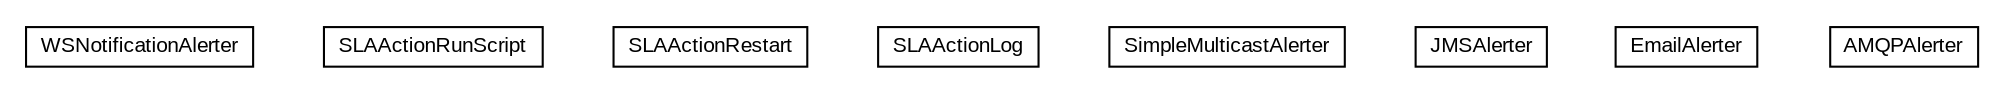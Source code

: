 #!/usr/local/bin/dot
#
# Class diagram 
# Generated by UMLGraph version R5_6-24-gf6e263 (http://www.umlgraph.org/)
#

digraph G {
	edge [fontname="arial",fontsize=10,labelfontname="arial",labelfontsize=10];
	node [fontname="arial",fontsize=10,shape=plaintext];
	nodesep=0.25;
	ranksep=0.5;
	// org.miloss.fgsms.sla.actions.WSNotificationAlerter
	c48518 [label=<<table title="org.miloss.fgsms.sla.actions.WSNotificationAlerter" border="0" cellborder="1" cellspacing="0" cellpadding="2" port="p" href="./WSNotificationAlerter.html">
		<tr><td><table border="0" cellspacing="0" cellpadding="1">
<tr><td align="center" balign="center"> WSNotificationAlerter </td></tr>
		</table></td></tr>
		</table>>, URL="./WSNotificationAlerter.html", fontname="arial", fontcolor="black", fontsize=10.0];
	// org.miloss.fgsms.sla.actions.SLAActionRunScript
	c48519 [label=<<table title="org.miloss.fgsms.sla.actions.SLAActionRunScript" border="0" cellborder="1" cellspacing="0" cellpadding="2" port="p" href="./SLAActionRunScript.html">
		<tr><td><table border="0" cellspacing="0" cellpadding="1">
<tr><td align="center" balign="center"> SLAActionRunScript </td></tr>
		</table></td></tr>
		</table>>, URL="./SLAActionRunScript.html", fontname="arial", fontcolor="black", fontsize=10.0];
	// org.miloss.fgsms.sla.actions.SLAActionRestart
	c48520 [label=<<table title="org.miloss.fgsms.sla.actions.SLAActionRestart" border="0" cellborder="1" cellspacing="0" cellpadding="2" port="p" href="./SLAActionRestart.html">
		<tr><td><table border="0" cellspacing="0" cellpadding="1">
<tr><td align="center" balign="center"> SLAActionRestart </td></tr>
		</table></td></tr>
		</table>>, URL="./SLAActionRestart.html", fontname="arial", fontcolor="black", fontsize=10.0];
	// org.miloss.fgsms.sla.actions.SLAActionLog
	c48521 [label=<<table title="org.miloss.fgsms.sla.actions.SLAActionLog" border="0" cellborder="1" cellspacing="0" cellpadding="2" port="p" href="./SLAActionLog.html">
		<tr><td><table border="0" cellspacing="0" cellpadding="1">
<tr><td align="center" balign="center"> SLAActionLog </td></tr>
		</table></td></tr>
		</table>>, URL="./SLAActionLog.html", fontname="arial", fontcolor="black", fontsize=10.0];
	// org.miloss.fgsms.sla.actions.SimpleMulticastAlerter
	c48522 [label=<<table title="org.miloss.fgsms.sla.actions.SimpleMulticastAlerter" border="0" cellborder="1" cellspacing="0" cellpadding="2" port="p" href="./SimpleMulticastAlerter.html">
		<tr><td><table border="0" cellspacing="0" cellpadding="1">
<tr><td align="center" balign="center"> SimpleMulticastAlerter </td></tr>
		</table></td></tr>
		</table>>, URL="./SimpleMulticastAlerter.html", fontname="arial", fontcolor="black", fontsize=10.0];
	// org.miloss.fgsms.sla.actions.JMSAlerter
	c48523 [label=<<table title="org.miloss.fgsms.sla.actions.JMSAlerter" border="0" cellborder="1" cellspacing="0" cellpadding="2" port="p" href="./JMSAlerter.html">
		<tr><td><table border="0" cellspacing="0" cellpadding="1">
<tr><td align="center" balign="center"> JMSAlerter </td></tr>
		</table></td></tr>
		</table>>, URL="./JMSAlerter.html", fontname="arial", fontcolor="black", fontsize=10.0];
	// org.miloss.fgsms.sla.actions.EmailAlerter
	c48524 [label=<<table title="org.miloss.fgsms.sla.actions.EmailAlerter" border="0" cellborder="1" cellspacing="0" cellpadding="2" port="p" href="./EmailAlerter.html">
		<tr><td><table border="0" cellspacing="0" cellpadding="1">
<tr><td align="center" balign="center"> EmailAlerter </td></tr>
		</table></td></tr>
		</table>>, URL="./EmailAlerter.html", fontname="arial", fontcolor="black", fontsize=10.0];
	// org.miloss.fgsms.sla.actions.AMQPAlerter
	c48525 [label=<<table title="org.miloss.fgsms.sla.actions.AMQPAlerter" border="0" cellborder="1" cellspacing="0" cellpadding="2" port="p" href="./AMQPAlerter.html">
		<tr><td><table border="0" cellspacing="0" cellpadding="1">
<tr><td align="center" balign="center"> AMQPAlerter </td></tr>
		</table></td></tr>
		</table>>, URL="./AMQPAlerter.html", fontname="arial", fontcolor="black", fontsize=10.0];
}

